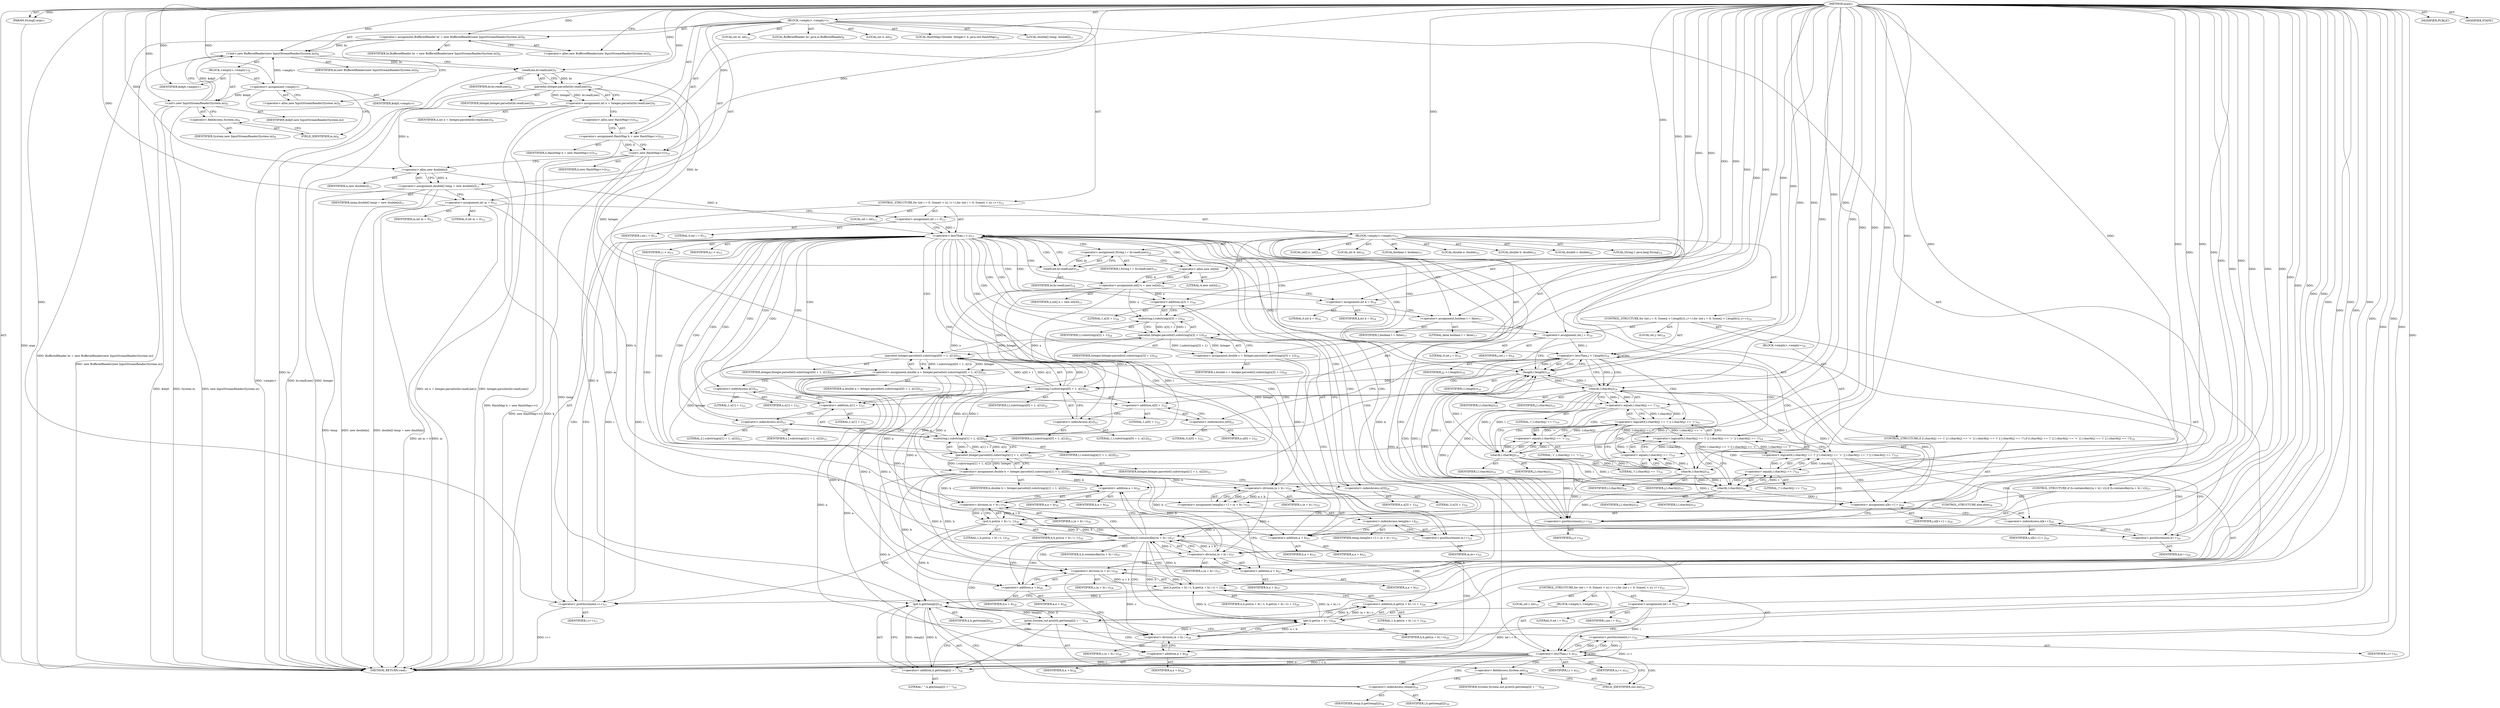 digraph "main" {  
"21" [label = <(METHOD,main)<SUB>7</SUB>> ]
"22" [label = <(PARAM,String[] args)<SUB>7</SUB>> ]
"23" [label = <(BLOCK,&lt;empty&gt;,&lt;empty&gt;)<SUB>7</SUB>> ]
"4" [label = <(LOCAL,BufferedReader br: java.io.BufferedReader)<SUB>8</SUB>> ]
"24" [label = <(&lt;operator&gt;.assignment,BufferedReader br = new BufferedReader(new InputStreamReader(System.in)))<SUB>8</SUB>> ]
"25" [label = <(IDENTIFIER,br,BufferedReader br = new BufferedReader(new InputStreamReader(System.in)))<SUB>8</SUB>> ]
"26" [label = <(&lt;operator&gt;.alloc,new BufferedReader(new InputStreamReader(System.in)))<SUB>8</SUB>> ]
"27" [label = <(&lt;init&gt;,new BufferedReader(new InputStreamReader(System.in)))<SUB>8</SUB>> ]
"3" [label = <(IDENTIFIER,br,new BufferedReader(new InputStreamReader(System.in)))<SUB>8</SUB>> ]
"28" [label = <(BLOCK,&lt;empty&gt;,&lt;empty&gt;)<SUB>8</SUB>> ]
"29" [label = <(&lt;operator&gt;.assignment,&lt;empty&gt;)> ]
"30" [label = <(IDENTIFIER,$obj0,&lt;empty&gt;)> ]
"31" [label = <(&lt;operator&gt;.alloc,new InputStreamReader(System.in))<SUB>8</SUB>> ]
"32" [label = <(&lt;init&gt;,new InputStreamReader(System.in))<SUB>8</SUB>> ]
"33" [label = <(IDENTIFIER,$obj0,new InputStreamReader(System.in))> ]
"34" [label = <(&lt;operator&gt;.fieldAccess,System.in)<SUB>8</SUB>> ]
"35" [label = <(IDENTIFIER,System,new InputStreamReader(System.in))<SUB>8</SUB>> ]
"36" [label = <(FIELD_IDENTIFIER,in,in)<SUB>8</SUB>> ]
"37" [label = <(IDENTIFIER,$obj0,&lt;empty&gt;)> ]
"38" [label = <(LOCAL,int n: int)<SUB>9</SUB>> ]
"39" [label = <(&lt;operator&gt;.assignment,int n = Integer.parseInt(br.readLine()))<SUB>9</SUB>> ]
"40" [label = <(IDENTIFIER,n,int n = Integer.parseInt(br.readLine()))<SUB>9</SUB>> ]
"41" [label = <(parseInt,Integer.parseInt(br.readLine()))<SUB>9</SUB>> ]
"42" [label = <(IDENTIFIER,Integer,Integer.parseInt(br.readLine()))<SUB>9</SUB>> ]
"43" [label = <(readLine,br.readLine())<SUB>9</SUB>> ]
"44" [label = <(IDENTIFIER,br,br.readLine())<SUB>9</SUB>> ]
"6" [label = <(LOCAL,HashMap&lt;Double, Integer&gt; h: java.util.HashMap)<SUB>10</SUB>> ]
"45" [label = <(&lt;operator&gt;.assignment,HashMap h = new HashMap&lt;&gt;())<SUB>10</SUB>> ]
"46" [label = <(IDENTIFIER,h,HashMap h = new HashMap&lt;&gt;())<SUB>10</SUB>> ]
"47" [label = <(&lt;operator&gt;.alloc,new HashMap&lt;&gt;())<SUB>10</SUB>> ]
"48" [label = <(&lt;init&gt;,new HashMap&lt;&gt;())<SUB>10</SUB>> ]
"5" [label = <(IDENTIFIER,h,new HashMap&lt;&gt;())<SUB>10</SUB>> ]
"49" [label = <(LOCAL,double[] temp: double[])<SUB>11</SUB>> ]
"50" [label = <(&lt;operator&gt;.assignment,double[] temp = new double[n])<SUB>11</SUB>> ]
"51" [label = <(IDENTIFIER,temp,double[] temp = new double[n])<SUB>11</SUB>> ]
"52" [label = <(&lt;operator&gt;.alloc,new double[n])> ]
"53" [label = <(IDENTIFIER,n,new double[n])<SUB>11</SUB>> ]
"54" [label = <(LOCAL,int m: int)<SUB>12</SUB>> ]
"55" [label = <(&lt;operator&gt;.assignment,int m = 0)<SUB>12</SUB>> ]
"56" [label = <(IDENTIFIER,m,int m = 0)<SUB>12</SUB>> ]
"57" [label = <(LITERAL,0,int m = 0)<SUB>12</SUB>> ]
"58" [label = <(CONTROL_STRUCTURE,for (int i = 0; Some(i &lt; n); i++),for (int i = 0; Some(i &lt; n); i++))<SUB>13</SUB>> ]
"59" [label = <(LOCAL,int i: int)<SUB>13</SUB>> ]
"60" [label = <(&lt;operator&gt;.assignment,int i = 0)<SUB>13</SUB>> ]
"61" [label = <(IDENTIFIER,i,int i = 0)<SUB>13</SUB>> ]
"62" [label = <(LITERAL,0,int i = 0)<SUB>13</SUB>> ]
"63" [label = <(&lt;operator&gt;.lessThan,i &lt; n)<SUB>13</SUB>> ]
"64" [label = <(IDENTIFIER,i,i &lt; n)<SUB>13</SUB>> ]
"65" [label = <(IDENTIFIER,n,i &lt; n)<SUB>13</SUB>> ]
"66" [label = <(&lt;operator&gt;.postIncrement,i++)<SUB>13</SUB>> ]
"67" [label = <(IDENTIFIER,i,i++)<SUB>13</SUB>> ]
"68" [label = <(BLOCK,&lt;empty&gt;,&lt;empty&gt;)<SUB>13</SUB>> ]
"69" [label = <(LOCAL,String l: java.lang.String)<SUB>14</SUB>> ]
"70" [label = <(&lt;operator&gt;.assignment,String l = br.readLine())<SUB>14</SUB>> ]
"71" [label = <(IDENTIFIER,l,String l = br.readLine())<SUB>14</SUB>> ]
"72" [label = <(readLine,br.readLine())<SUB>14</SUB>> ]
"73" [label = <(IDENTIFIER,br,br.readLine())<SUB>14</SUB>> ]
"74" [label = <(LOCAL,int[] x: int[])<SUB>15</SUB>> ]
"75" [label = <(&lt;operator&gt;.assignment,int[] x = new int[4])<SUB>15</SUB>> ]
"76" [label = <(IDENTIFIER,x,int[] x = new int[4])<SUB>15</SUB>> ]
"77" [label = <(&lt;operator&gt;.alloc,new int[4])> ]
"78" [label = <(LITERAL,4,new int[4])<SUB>15</SUB>> ]
"79" [label = <(LOCAL,int k: int)<SUB>16</SUB>> ]
"80" [label = <(&lt;operator&gt;.assignment,int k = 0)<SUB>16</SUB>> ]
"81" [label = <(IDENTIFIER,k,int k = 0)<SUB>16</SUB>> ]
"82" [label = <(LITERAL,0,int k = 0)<SUB>16</SUB>> ]
"83" [label = <(LOCAL,boolean t: boolean)<SUB>17</SUB>> ]
"84" [label = <(&lt;operator&gt;.assignment,boolean t = false)<SUB>17</SUB>> ]
"85" [label = <(IDENTIFIER,t,boolean t = false)<SUB>17</SUB>> ]
"86" [label = <(LITERAL,false,boolean t = false)<SUB>17</SUB>> ]
"87" [label = <(CONTROL_STRUCTURE,for (int j = 0; Some(j &lt; l.length()); j++),for (int j = 0; Some(j &lt; l.length()); j++))<SUB>18</SUB>> ]
"88" [label = <(LOCAL,int j: int)<SUB>18</SUB>> ]
"89" [label = <(&lt;operator&gt;.assignment,int j = 0)<SUB>18</SUB>> ]
"90" [label = <(IDENTIFIER,j,int j = 0)<SUB>18</SUB>> ]
"91" [label = <(LITERAL,0,int j = 0)<SUB>18</SUB>> ]
"92" [label = <(&lt;operator&gt;.lessThan,j &lt; l.length())<SUB>18</SUB>> ]
"93" [label = <(IDENTIFIER,j,j &lt; l.length())<SUB>18</SUB>> ]
"94" [label = <(length,l.length())<SUB>18</SUB>> ]
"95" [label = <(IDENTIFIER,l,l.length())<SUB>18</SUB>> ]
"96" [label = <(&lt;operator&gt;.postIncrement,j++)<SUB>18</SUB>> ]
"97" [label = <(IDENTIFIER,j,j++)<SUB>18</SUB>> ]
"98" [label = <(BLOCK,&lt;empty&gt;,&lt;empty&gt;)<SUB>18</SUB>> ]
"99" [label = <(CONTROL_STRUCTURE,if (l.charAt(j) == '(' || l.charAt(j) == '+' || l.charAt(j) == ')' || l.charAt(j) == '/'),if (l.charAt(j) == '(' || l.charAt(j) == '+' || l.charAt(j) == ')' || l.charAt(j) == '/'))<SUB>19</SUB>> ]
"100" [label = <(&lt;operator&gt;.logicalOr,l.charAt(j) == '(' || l.charAt(j) == '+' || l.charAt(j) == ')' || l.charAt(j) == '/')<SUB>19</SUB>> ]
"101" [label = <(&lt;operator&gt;.logicalOr,l.charAt(j) == '(' || l.charAt(j) == '+' || l.charAt(j) == ')')<SUB>19</SUB>> ]
"102" [label = <(&lt;operator&gt;.logicalOr,l.charAt(j) == '(' || l.charAt(j) == '+')<SUB>19</SUB>> ]
"103" [label = <(&lt;operator&gt;.equals,l.charAt(j) == '(')<SUB>19</SUB>> ]
"104" [label = <(charAt,l.charAt(j))<SUB>19</SUB>> ]
"105" [label = <(IDENTIFIER,l,l.charAt(j))<SUB>19</SUB>> ]
"106" [label = <(IDENTIFIER,j,l.charAt(j))<SUB>19</SUB>> ]
"107" [label = <(LITERAL,'(',l.charAt(j) == '(')<SUB>19</SUB>> ]
"108" [label = <(&lt;operator&gt;.equals,l.charAt(j) == '+')<SUB>19</SUB>> ]
"109" [label = <(charAt,l.charAt(j))<SUB>19</SUB>> ]
"110" [label = <(IDENTIFIER,l,l.charAt(j))<SUB>19</SUB>> ]
"111" [label = <(IDENTIFIER,j,l.charAt(j))<SUB>19</SUB>> ]
"112" [label = <(LITERAL,'+',l.charAt(j) == '+')<SUB>19</SUB>> ]
"113" [label = <(&lt;operator&gt;.equals,l.charAt(j) == ')')<SUB>19</SUB>> ]
"114" [label = <(charAt,l.charAt(j))<SUB>19</SUB>> ]
"115" [label = <(IDENTIFIER,l,l.charAt(j))<SUB>19</SUB>> ]
"116" [label = <(IDENTIFIER,j,l.charAt(j))<SUB>19</SUB>> ]
"117" [label = <(LITERAL,')',l.charAt(j) == ')')<SUB>19</SUB>> ]
"118" [label = <(&lt;operator&gt;.equals,l.charAt(j) == '/')<SUB>19</SUB>> ]
"119" [label = <(charAt,l.charAt(j))<SUB>19</SUB>> ]
"120" [label = <(IDENTIFIER,l,l.charAt(j))<SUB>19</SUB>> ]
"121" [label = <(IDENTIFIER,j,l.charAt(j))<SUB>19</SUB>> ]
"122" [label = <(LITERAL,'/',l.charAt(j) == '/')<SUB>19</SUB>> ]
"123" [label = <(&lt;operator&gt;.assignment,x[k++] = j)<SUB>20</SUB>> ]
"124" [label = <(&lt;operator&gt;.indexAccess,x[k++])<SUB>20</SUB>> ]
"125" [label = <(IDENTIFIER,x,x[k++] = j)<SUB>20</SUB>> ]
"126" [label = <(&lt;operator&gt;.postIncrement,k++)<SUB>20</SUB>> ]
"127" [label = <(IDENTIFIER,k,k++)<SUB>20</SUB>> ]
"128" [label = <(IDENTIFIER,j,x[k++] = j)<SUB>20</SUB>> ]
"129" [label = <(LOCAL,double a: double)<SUB>22</SUB>> ]
"130" [label = <(&lt;operator&gt;.assignment,double a = Integer.parseInt(l.substring(x[0] + 1, x[1])))<SUB>22</SUB>> ]
"131" [label = <(IDENTIFIER,a,double a = Integer.parseInt(l.substring(x[0] + 1, x[1])))<SUB>22</SUB>> ]
"132" [label = <(parseInt,Integer.parseInt(l.substring(x[0] + 1, x[1])))<SUB>22</SUB>> ]
"133" [label = <(IDENTIFIER,Integer,Integer.parseInt(l.substring(x[0] + 1, x[1])))<SUB>22</SUB>> ]
"134" [label = <(substring,l.substring(x[0] + 1, x[1]))<SUB>22</SUB>> ]
"135" [label = <(IDENTIFIER,l,l.substring(x[0] + 1, x[1]))<SUB>22</SUB>> ]
"136" [label = <(&lt;operator&gt;.addition,x[0] + 1)<SUB>22</SUB>> ]
"137" [label = <(&lt;operator&gt;.indexAccess,x[0])<SUB>22</SUB>> ]
"138" [label = <(IDENTIFIER,x,x[0] + 1)<SUB>22</SUB>> ]
"139" [label = <(LITERAL,0,x[0] + 1)<SUB>22</SUB>> ]
"140" [label = <(LITERAL,1,x[0] + 1)<SUB>22</SUB>> ]
"141" [label = <(&lt;operator&gt;.indexAccess,x[1])<SUB>22</SUB>> ]
"142" [label = <(IDENTIFIER,x,l.substring(x[0] + 1, x[1]))<SUB>22</SUB>> ]
"143" [label = <(LITERAL,1,l.substring(x[0] + 1, x[1]))<SUB>22</SUB>> ]
"144" [label = <(LOCAL,double b: double)<SUB>23</SUB>> ]
"145" [label = <(&lt;operator&gt;.assignment,double b = Integer.parseInt(l.substring(x[1] + 1, x[2])))<SUB>23</SUB>> ]
"146" [label = <(IDENTIFIER,b,double b = Integer.parseInt(l.substring(x[1] + 1, x[2])))<SUB>23</SUB>> ]
"147" [label = <(parseInt,Integer.parseInt(l.substring(x[1] + 1, x[2])))<SUB>23</SUB>> ]
"148" [label = <(IDENTIFIER,Integer,Integer.parseInt(l.substring(x[1] + 1, x[2])))<SUB>23</SUB>> ]
"149" [label = <(substring,l.substring(x[1] + 1, x[2]))<SUB>23</SUB>> ]
"150" [label = <(IDENTIFIER,l,l.substring(x[1] + 1, x[2]))<SUB>23</SUB>> ]
"151" [label = <(&lt;operator&gt;.addition,x[1] + 1)<SUB>23</SUB>> ]
"152" [label = <(&lt;operator&gt;.indexAccess,x[1])<SUB>23</SUB>> ]
"153" [label = <(IDENTIFIER,x,x[1] + 1)<SUB>23</SUB>> ]
"154" [label = <(LITERAL,1,x[1] + 1)<SUB>23</SUB>> ]
"155" [label = <(LITERAL,1,x[1] + 1)<SUB>23</SUB>> ]
"156" [label = <(&lt;operator&gt;.indexAccess,x[2])<SUB>23</SUB>> ]
"157" [label = <(IDENTIFIER,x,l.substring(x[1] + 1, x[2]))<SUB>23</SUB>> ]
"158" [label = <(LITERAL,2,l.substring(x[1] + 1, x[2]))<SUB>23</SUB>> ]
"159" [label = <(LOCAL,double c: double)<SUB>24</SUB>> ]
"160" [label = <(&lt;operator&gt;.assignment,double c = Integer.parseInt(l.substring(x[3] + 1)))<SUB>24</SUB>> ]
"161" [label = <(IDENTIFIER,c,double c = Integer.parseInt(l.substring(x[3] + 1)))<SUB>24</SUB>> ]
"162" [label = <(parseInt,Integer.parseInt(l.substring(x[3] + 1)))<SUB>24</SUB>> ]
"163" [label = <(IDENTIFIER,Integer,Integer.parseInt(l.substring(x[3] + 1)))<SUB>24</SUB>> ]
"164" [label = <(substring,l.substring(x[3] + 1))<SUB>24</SUB>> ]
"165" [label = <(IDENTIFIER,l,l.substring(x[3] + 1))<SUB>24</SUB>> ]
"166" [label = <(&lt;operator&gt;.addition,x[3] + 1)<SUB>24</SUB>> ]
"167" [label = <(&lt;operator&gt;.indexAccess,x[3])<SUB>24</SUB>> ]
"168" [label = <(IDENTIFIER,x,x[3] + 1)<SUB>24</SUB>> ]
"169" [label = <(LITERAL,3,x[3] + 1)<SUB>24</SUB>> ]
"170" [label = <(LITERAL,1,x[3] + 1)<SUB>24</SUB>> ]
"171" [label = <(&lt;operator&gt;.assignment,temp[m++] = (a + b) / c)<SUB>25</SUB>> ]
"172" [label = <(&lt;operator&gt;.indexAccess,temp[m++])<SUB>25</SUB>> ]
"173" [label = <(IDENTIFIER,temp,temp[m++] = (a + b) / c)<SUB>25</SUB>> ]
"174" [label = <(&lt;operator&gt;.postIncrement,m++)<SUB>25</SUB>> ]
"175" [label = <(IDENTIFIER,m,m++)<SUB>25</SUB>> ]
"176" [label = <(&lt;operator&gt;.division,(a + b) / c)<SUB>25</SUB>> ]
"177" [label = <(&lt;operator&gt;.addition,a + b)<SUB>25</SUB>> ]
"178" [label = <(IDENTIFIER,a,a + b)<SUB>25</SUB>> ]
"179" [label = <(IDENTIFIER,b,a + b)<SUB>25</SUB>> ]
"180" [label = <(IDENTIFIER,c,(a + b) / c)<SUB>25</SUB>> ]
"181" [label = <(CONTROL_STRUCTURE,if (h.containsKey((a + b) / c)),if (h.containsKey((a + b) / c)))<SUB>27</SUB>> ]
"182" [label = <(containsKey,h.containsKey((a + b) / c))<SUB>27</SUB>> ]
"183" [label = <(IDENTIFIER,h,h.containsKey((a + b) / c))<SUB>27</SUB>> ]
"184" [label = <(&lt;operator&gt;.division,(a + b) / c)<SUB>27</SUB>> ]
"185" [label = <(&lt;operator&gt;.addition,a + b)<SUB>27</SUB>> ]
"186" [label = <(IDENTIFIER,a,a + b)<SUB>27</SUB>> ]
"187" [label = <(IDENTIFIER,b,a + b)<SUB>27</SUB>> ]
"188" [label = <(IDENTIFIER,c,(a + b) / c)<SUB>27</SUB>> ]
"189" [label = <(put,h.put((a + b) / c, h.get((a + b) / c) + 1))<SUB>28</SUB>> ]
"190" [label = <(IDENTIFIER,h,h.put((a + b) / c, h.get((a + b) / c) + 1))<SUB>28</SUB>> ]
"191" [label = <(&lt;operator&gt;.division,(a + b) / c)<SUB>28</SUB>> ]
"192" [label = <(&lt;operator&gt;.addition,a + b)<SUB>28</SUB>> ]
"193" [label = <(IDENTIFIER,a,a + b)<SUB>28</SUB>> ]
"194" [label = <(IDENTIFIER,b,a + b)<SUB>28</SUB>> ]
"195" [label = <(IDENTIFIER,c,(a + b) / c)<SUB>28</SUB>> ]
"196" [label = <(&lt;operator&gt;.addition,h.get((a + b) / c) + 1)<SUB>28</SUB>> ]
"197" [label = <(get,h.get((a + b) / c))<SUB>28</SUB>> ]
"198" [label = <(IDENTIFIER,h,h.get((a + b) / c))<SUB>28</SUB>> ]
"199" [label = <(&lt;operator&gt;.division,(a + b) / c)<SUB>28</SUB>> ]
"200" [label = <(&lt;operator&gt;.addition,a + b)<SUB>28</SUB>> ]
"201" [label = <(IDENTIFIER,a,a + b)<SUB>28</SUB>> ]
"202" [label = <(IDENTIFIER,b,a + b)<SUB>28</SUB>> ]
"203" [label = <(IDENTIFIER,c,(a + b) / c)<SUB>28</SUB>> ]
"204" [label = <(LITERAL,1,h.get((a + b) / c) + 1)<SUB>28</SUB>> ]
"205" [label = <(CONTROL_STRUCTURE,else,else)<SUB>30</SUB>> ]
"206" [label = <(put,h.put((a + b) / c, 1))<SUB>30</SUB>> ]
"207" [label = <(IDENTIFIER,h,h.put((a + b) / c, 1))<SUB>30</SUB>> ]
"208" [label = <(&lt;operator&gt;.division,(a + b) / c)<SUB>30</SUB>> ]
"209" [label = <(&lt;operator&gt;.addition,a + b)<SUB>30</SUB>> ]
"210" [label = <(IDENTIFIER,a,a + b)<SUB>30</SUB>> ]
"211" [label = <(IDENTIFIER,b,a + b)<SUB>30</SUB>> ]
"212" [label = <(IDENTIFIER,c,(a + b) / c)<SUB>30</SUB>> ]
"213" [label = <(LITERAL,1,h.put((a + b) / c, 1))<SUB>30</SUB>> ]
"214" [label = <(CONTROL_STRUCTURE,for (int i = 0; Some(i &lt; n); i++),for (int i = 0; Some(i &lt; n); i++))<SUB>33</SUB>> ]
"215" [label = <(LOCAL,int i: int)<SUB>33</SUB>> ]
"216" [label = <(&lt;operator&gt;.assignment,int i = 0)<SUB>33</SUB>> ]
"217" [label = <(IDENTIFIER,i,int i = 0)<SUB>33</SUB>> ]
"218" [label = <(LITERAL,0,int i = 0)<SUB>33</SUB>> ]
"219" [label = <(&lt;operator&gt;.lessThan,i &lt; n)<SUB>33</SUB>> ]
"220" [label = <(IDENTIFIER,i,i &lt; n)<SUB>33</SUB>> ]
"221" [label = <(IDENTIFIER,n,i &lt; n)<SUB>33</SUB>> ]
"222" [label = <(&lt;operator&gt;.postIncrement,i++)<SUB>33</SUB>> ]
"223" [label = <(IDENTIFIER,i,i++)<SUB>33</SUB>> ]
"224" [label = <(BLOCK,&lt;empty&gt;,&lt;empty&gt;)<SUB>33</SUB>> ]
"225" [label = <(print,System.out.print(h.get(temp[i]) + &quot; &quot;))<SUB>34</SUB>> ]
"226" [label = <(&lt;operator&gt;.fieldAccess,System.out)<SUB>34</SUB>> ]
"227" [label = <(IDENTIFIER,System,System.out.print(h.get(temp[i]) + &quot; &quot;))<SUB>34</SUB>> ]
"228" [label = <(FIELD_IDENTIFIER,out,out)<SUB>34</SUB>> ]
"229" [label = <(&lt;operator&gt;.addition,h.get(temp[i]) + &quot; &quot;)<SUB>34</SUB>> ]
"230" [label = <(get,h.get(temp[i]))<SUB>34</SUB>> ]
"231" [label = <(IDENTIFIER,h,h.get(temp[i]))<SUB>34</SUB>> ]
"232" [label = <(&lt;operator&gt;.indexAccess,temp[i])<SUB>34</SUB>> ]
"233" [label = <(IDENTIFIER,temp,h.get(temp[i]))<SUB>34</SUB>> ]
"234" [label = <(IDENTIFIER,i,h.get(temp[i]))<SUB>34</SUB>> ]
"235" [label = <(LITERAL,&quot; &quot;,h.get(temp[i]) + &quot; &quot;)<SUB>34</SUB>> ]
"236" [label = <(MODIFIER,PUBLIC)> ]
"237" [label = <(MODIFIER,STATIC)> ]
"238" [label = <(METHOD_RETURN,void)<SUB>7</SUB>> ]
  "21" -> "22"  [ label = "AST: "] 
  "21" -> "23"  [ label = "AST: "] 
  "21" -> "236"  [ label = "AST: "] 
  "21" -> "237"  [ label = "AST: "] 
  "21" -> "238"  [ label = "AST: "] 
  "23" -> "4"  [ label = "AST: "] 
  "23" -> "24"  [ label = "AST: "] 
  "23" -> "27"  [ label = "AST: "] 
  "23" -> "38"  [ label = "AST: "] 
  "23" -> "39"  [ label = "AST: "] 
  "23" -> "6"  [ label = "AST: "] 
  "23" -> "45"  [ label = "AST: "] 
  "23" -> "48"  [ label = "AST: "] 
  "23" -> "49"  [ label = "AST: "] 
  "23" -> "50"  [ label = "AST: "] 
  "23" -> "54"  [ label = "AST: "] 
  "23" -> "55"  [ label = "AST: "] 
  "23" -> "58"  [ label = "AST: "] 
  "23" -> "214"  [ label = "AST: "] 
  "24" -> "25"  [ label = "AST: "] 
  "24" -> "26"  [ label = "AST: "] 
  "27" -> "3"  [ label = "AST: "] 
  "27" -> "28"  [ label = "AST: "] 
  "28" -> "29"  [ label = "AST: "] 
  "28" -> "32"  [ label = "AST: "] 
  "28" -> "37"  [ label = "AST: "] 
  "29" -> "30"  [ label = "AST: "] 
  "29" -> "31"  [ label = "AST: "] 
  "32" -> "33"  [ label = "AST: "] 
  "32" -> "34"  [ label = "AST: "] 
  "34" -> "35"  [ label = "AST: "] 
  "34" -> "36"  [ label = "AST: "] 
  "39" -> "40"  [ label = "AST: "] 
  "39" -> "41"  [ label = "AST: "] 
  "41" -> "42"  [ label = "AST: "] 
  "41" -> "43"  [ label = "AST: "] 
  "43" -> "44"  [ label = "AST: "] 
  "45" -> "46"  [ label = "AST: "] 
  "45" -> "47"  [ label = "AST: "] 
  "48" -> "5"  [ label = "AST: "] 
  "50" -> "51"  [ label = "AST: "] 
  "50" -> "52"  [ label = "AST: "] 
  "52" -> "53"  [ label = "AST: "] 
  "55" -> "56"  [ label = "AST: "] 
  "55" -> "57"  [ label = "AST: "] 
  "58" -> "59"  [ label = "AST: "] 
  "58" -> "60"  [ label = "AST: "] 
  "58" -> "63"  [ label = "AST: "] 
  "58" -> "66"  [ label = "AST: "] 
  "58" -> "68"  [ label = "AST: "] 
  "60" -> "61"  [ label = "AST: "] 
  "60" -> "62"  [ label = "AST: "] 
  "63" -> "64"  [ label = "AST: "] 
  "63" -> "65"  [ label = "AST: "] 
  "66" -> "67"  [ label = "AST: "] 
  "68" -> "69"  [ label = "AST: "] 
  "68" -> "70"  [ label = "AST: "] 
  "68" -> "74"  [ label = "AST: "] 
  "68" -> "75"  [ label = "AST: "] 
  "68" -> "79"  [ label = "AST: "] 
  "68" -> "80"  [ label = "AST: "] 
  "68" -> "83"  [ label = "AST: "] 
  "68" -> "84"  [ label = "AST: "] 
  "68" -> "87"  [ label = "AST: "] 
  "68" -> "129"  [ label = "AST: "] 
  "68" -> "130"  [ label = "AST: "] 
  "68" -> "144"  [ label = "AST: "] 
  "68" -> "145"  [ label = "AST: "] 
  "68" -> "159"  [ label = "AST: "] 
  "68" -> "160"  [ label = "AST: "] 
  "68" -> "171"  [ label = "AST: "] 
  "68" -> "181"  [ label = "AST: "] 
  "70" -> "71"  [ label = "AST: "] 
  "70" -> "72"  [ label = "AST: "] 
  "72" -> "73"  [ label = "AST: "] 
  "75" -> "76"  [ label = "AST: "] 
  "75" -> "77"  [ label = "AST: "] 
  "77" -> "78"  [ label = "AST: "] 
  "80" -> "81"  [ label = "AST: "] 
  "80" -> "82"  [ label = "AST: "] 
  "84" -> "85"  [ label = "AST: "] 
  "84" -> "86"  [ label = "AST: "] 
  "87" -> "88"  [ label = "AST: "] 
  "87" -> "89"  [ label = "AST: "] 
  "87" -> "92"  [ label = "AST: "] 
  "87" -> "96"  [ label = "AST: "] 
  "87" -> "98"  [ label = "AST: "] 
  "89" -> "90"  [ label = "AST: "] 
  "89" -> "91"  [ label = "AST: "] 
  "92" -> "93"  [ label = "AST: "] 
  "92" -> "94"  [ label = "AST: "] 
  "94" -> "95"  [ label = "AST: "] 
  "96" -> "97"  [ label = "AST: "] 
  "98" -> "99"  [ label = "AST: "] 
  "99" -> "100"  [ label = "AST: "] 
  "99" -> "123"  [ label = "AST: "] 
  "100" -> "101"  [ label = "AST: "] 
  "100" -> "118"  [ label = "AST: "] 
  "101" -> "102"  [ label = "AST: "] 
  "101" -> "113"  [ label = "AST: "] 
  "102" -> "103"  [ label = "AST: "] 
  "102" -> "108"  [ label = "AST: "] 
  "103" -> "104"  [ label = "AST: "] 
  "103" -> "107"  [ label = "AST: "] 
  "104" -> "105"  [ label = "AST: "] 
  "104" -> "106"  [ label = "AST: "] 
  "108" -> "109"  [ label = "AST: "] 
  "108" -> "112"  [ label = "AST: "] 
  "109" -> "110"  [ label = "AST: "] 
  "109" -> "111"  [ label = "AST: "] 
  "113" -> "114"  [ label = "AST: "] 
  "113" -> "117"  [ label = "AST: "] 
  "114" -> "115"  [ label = "AST: "] 
  "114" -> "116"  [ label = "AST: "] 
  "118" -> "119"  [ label = "AST: "] 
  "118" -> "122"  [ label = "AST: "] 
  "119" -> "120"  [ label = "AST: "] 
  "119" -> "121"  [ label = "AST: "] 
  "123" -> "124"  [ label = "AST: "] 
  "123" -> "128"  [ label = "AST: "] 
  "124" -> "125"  [ label = "AST: "] 
  "124" -> "126"  [ label = "AST: "] 
  "126" -> "127"  [ label = "AST: "] 
  "130" -> "131"  [ label = "AST: "] 
  "130" -> "132"  [ label = "AST: "] 
  "132" -> "133"  [ label = "AST: "] 
  "132" -> "134"  [ label = "AST: "] 
  "134" -> "135"  [ label = "AST: "] 
  "134" -> "136"  [ label = "AST: "] 
  "134" -> "141"  [ label = "AST: "] 
  "136" -> "137"  [ label = "AST: "] 
  "136" -> "140"  [ label = "AST: "] 
  "137" -> "138"  [ label = "AST: "] 
  "137" -> "139"  [ label = "AST: "] 
  "141" -> "142"  [ label = "AST: "] 
  "141" -> "143"  [ label = "AST: "] 
  "145" -> "146"  [ label = "AST: "] 
  "145" -> "147"  [ label = "AST: "] 
  "147" -> "148"  [ label = "AST: "] 
  "147" -> "149"  [ label = "AST: "] 
  "149" -> "150"  [ label = "AST: "] 
  "149" -> "151"  [ label = "AST: "] 
  "149" -> "156"  [ label = "AST: "] 
  "151" -> "152"  [ label = "AST: "] 
  "151" -> "155"  [ label = "AST: "] 
  "152" -> "153"  [ label = "AST: "] 
  "152" -> "154"  [ label = "AST: "] 
  "156" -> "157"  [ label = "AST: "] 
  "156" -> "158"  [ label = "AST: "] 
  "160" -> "161"  [ label = "AST: "] 
  "160" -> "162"  [ label = "AST: "] 
  "162" -> "163"  [ label = "AST: "] 
  "162" -> "164"  [ label = "AST: "] 
  "164" -> "165"  [ label = "AST: "] 
  "164" -> "166"  [ label = "AST: "] 
  "166" -> "167"  [ label = "AST: "] 
  "166" -> "170"  [ label = "AST: "] 
  "167" -> "168"  [ label = "AST: "] 
  "167" -> "169"  [ label = "AST: "] 
  "171" -> "172"  [ label = "AST: "] 
  "171" -> "176"  [ label = "AST: "] 
  "172" -> "173"  [ label = "AST: "] 
  "172" -> "174"  [ label = "AST: "] 
  "174" -> "175"  [ label = "AST: "] 
  "176" -> "177"  [ label = "AST: "] 
  "176" -> "180"  [ label = "AST: "] 
  "177" -> "178"  [ label = "AST: "] 
  "177" -> "179"  [ label = "AST: "] 
  "181" -> "182"  [ label = "AST: "] 
  "181" -> "189"  [ label = "AST: "] 
  "181" -> "205"  [ label = "AST: "] 
  "182" -> "183"  [ label = "AST: "] 
  "182" -> "184"  [ label = "AST: "] 
  "184" -> "185"  [ label = "AST: "] 
  "184" -> "188"  [ label = "AST: "] 
  "185" -> "186"  [ label = "AST: "] 
  "185" -> "187"  [ label = "AST: "] 
  "189" -> "190"  [ label = "AST: "] 
  "189" -> "191"  [ label = "AST: "] 
  "189" -> "196"  [ label = "AST: "] 
  "191" -> "192"  [ label = "AST: "] 
  "191" -> "195"  [ label = "AST: "] 
  "192" -> "193"  [ label = "AST: "] 
  "192" -> "194"  [ label = "AST: "] 
  "196" -> "197"  [ label = "AST: "] 
  "196" -> "204"  [ label = "AST: "] 
  "197" -> "198"  [ label = "AST: "] 
  "197" -> "199"  [ label = "AST: "] 
  "199" -> "200"  [ label = "AST: "] 
  "199" -> "203"  [ label = "AST: "] 
  "200" -> "201"  [ label = "AST: "] 
  "200" -> "202"  [ label = "AST: "] 
  "205" -> "206"  [ label = "AST: "] 
  "206" -> "207"  [ label = "AST: "] 
  "206" -> "208"  [ label = "AST: "] 
  "206" -> "213"  [ label = "AST: "] 
  "208" -> "209"  [ label = "AST: "] 
  "208" -> "212"  [ label = "AST: "] 
  "209" -> "210"  [ label = "AST: "] 
  "209" -> "211"  [ label = "AST: "] 
  "214" -> "215"  [ label = "AST: "] 
  "214" -> "216"  [ label = "AST: "] 
  "214" -> "219"  [ label = "AST: "] 
  "214" -> "222"  [ label = "AST: "] 
  "214" -> "224"  [ label = "AST: "] 
  "216" -> "217"  [ label = "AST: "] 
  "216" -> "218"  [ label = "AST: "] 
  "219" -> "220"  [ label = "AST: "] 
  "219" -> "221"  [ label = "AST: "] 
  "222" -> "223"  [ label = "AST: "] 
  "224" -> "225"  [ label = "AST: "] 
  "225" -> "226"  [ label = "AST: "] 
  "225" -> "229"  [ label = "AST: "] 
  "226" -> "227"  [ label = "AST: "] 
  "226" -> "228"  [ label = "AST: "] 
  "229" -> "230"  [ label = "AST: "] 
  "229" -> "235"  [ label = "AST: "] 
  "230" -> "231"  [ label = "AST: "] 
  "230" -> "232"  [ label = "AST: "] 
  "232" -> "233"  [ label = "AST: "] 
  "232" -> "234"  [ label = "AST: "] 
  "24" -> "31"  [ label = "CFG: "] 
  "27" -> "43"  [ label = "CFG: "] 
  "39" -> "47"  [ label = "CFG: "] 
  "45" -> "48"  [ label = "CFG: "] 
  "48" -> "52"  [ label = "CFG: "] 
  "50" -> "55"  [ label = "CFG: "] 
  "55" -> "60"  [ label = "CFG: "] 
  "26" -> "24"  [ label = "CFG: "] 
  "41" -> "39"  [ label = "CFG: "] 
  "47" -> "45"  [ label = "CFG: "] 
  "52" -> "50"  [ label = "CFG: "] 
  "60" -> "63"  [ label = "CFG: "] 
  "63" -> "72"  [ label = "CFG: "] 
  "63" -> "216"  [ label = "CFG: "] 
  "66" -> "63"  [ label = "CFG: "] 
  "216" -> "219"  [ label = "CFG: "] 
  "219" -> "238"  [ label = "CFG: "] 
  "219" -> "228"  [ label = "CFG: "] 
  "222" -> "219"  [ label = "CFG: "] 
  "29" -> "36"  [ label = "CFG: "] 
  "32" -> "27"  [ label = "CFG: "] 
  "43" -> "41"  [ label = "CFG: "] 
  "70" -> "77"  [ label = "CFG: "] 
  "75" -> "80"  [ label = "CFG: "] 
  "80" -> "84"  [ label = "CFG: "] 
  "84" -> "89"  [ label = "CFG: "] 
  "130" -> "152"  [ label = "CFG: "] 
  "145" -> "167"  [ label = "CFG: "] 
  "160" -> "174"  [ label = "CFG: "] 
  "171" -> "185"  [ label = "CFG: "] 
  "225" -> "222"  [ label = "CFG: "] 
  "31" -> "29"  [ label = "CFG: "] 
  "34" -> "32"  [ label = "CFG: "] 
  "72" -> "70"  [ label = "CFG: "] 
  "77" -> "75"  [ label = "CFG: "] 
  "89" -> "94"  [ label = "CFG: "] 
  "92" -> "104"  [ label = "CFG: "] 
  "92" -> "137"  [ label = "CFG: "] 
  "96" -> "94"  [ label = "CFG: "] 
  "132" -> "130"  [ label = "CFG: "] 
  "147" -> "145"  [ label = "CFG: "] 
  "162" -> "160"  [ label = "CFG: "] 
  "172" -> "177"  [ label = "CFG: "] 
  "176" -> "171"  [ label = "CFG: "] 
  "182" -> "192"  [ label = "CFG: "] 
  "182" -> "209"  [ label = "CFG: "] 
  "189" -> "66"  [ label = "CFG: "] 
  "226" -> "232"  [ label = "CFG: "] 
  "229" -> "225"  [ label = "CFG: "] 
  "36" -> "34"  [ label = "CFG: "] 
  "94" -> "92"  [ label = "CFG: "] 
  "134" -> "132"  [ label = "CFG: "] 
  "149" -> "147"  [ label = "CFG: "] 
  "164" -> "162"  [ label = "CFG: "] 
  "174" -> "172"  [ label = "CFG: "] 
  "177" -> "176"  [ label = "CFG: "] 
  "184" -> "182"  [ label = "CFG: "] 
  "191" -> "200"  [ label = "CFG: "] 
  "196" -> "189"  [ label = "CFG: "] 
  "206" -> "66"  [ label = "CFG: "] 
  "228" -> "226"  [ label = "CFG: "] 
  "230" -> "229"  [ label = "CFG: "] 
  "100" -> "126"  [ label = "CFG: "] 
  "100" -> "96"  [ label = "CFG: "] 
  "123" -> "96"  [ label = "CFG: "] 
  "136" -> "141"  [ label = "CFG: "] 
  "141" -> "134"  [ label = "CFG: "] 
  "151" -> "156"  [ label = "CFG: "] 
  "156" -> "149"  [ label = "CFG: "] 
  "166" -> "164"  [ label = "CFG: "] 
  "185" -> "184"  [ label = "CFG: "] 
  "192" -> "191"  [ label = "CFG: "] 
  "197" -> "196"  [ label = "CFG: "] 
  "208" -> "206"  [ label = "CFG: "] 
  "232" -> "230"  [ label = "CFG: "] 
  "101" -> "100"  [ label = "CFG: "] 
  "101" -> "119"  [ label = "CFG: "] 
  "118" -> "100"  [ label = "CFG: "] 
  "124" -> "123"  [ label = "CFG: "] 
  "137" -> "136"  [ label = "CFG: "] 
  "152" -> "151"  [ label = "CFG: "] 
  "167" -> "166"  [ label = "CFG: "] 
  "199" -> "197"  [ label = "CFG: "] 
  "209" -> "208"  [ label = "CFG: "] 
  "102" -> "101"  [ label = "CFG: "] 
  "102" -> "114"  [ label = "CFG: "] 
  "113" -> "101"  [ label = "CFG: "] 
  "119" -> "118"  [ label = "CFG: "] 
  "126" -> "124"  [ label = "CFG: "] 
  "200" -> "199"  [ label = "CFG: "] 
  "103" -> "102"  [ label = "CFG: "] 
  "103" -> "109"  [ label = "CFG: "] 
  "108" -> "102"  [ label = "CFG: "] 
  "114" -> "113"  [ label = "CFG: "] 
  "104" -> "103"  [ label = "CFG: "] 
  "109" -> "108"  [ label = "CFG: "] 
  "21" -> "26"  [ label = "CFG: "] 
  "22" -> "238"  [ label = "DDG: args"] 
  "24" -> "238"  [ label = "DDG: BufferedReader br = new BufferedReader(new InputStreamReader(System.in))"] 
  "29" -> "238"  [ label = "DDG: &lt;empty&gt;"] 
  "32" -> "238"  [ label = "DDG: $obj0"] 
  "32" -> "238"  [ label = "DDG: System.in"] 
  "32" -> "238"  [ label = "DDG: new InputStreamReader(System.in)"] 
  "27" -> "238"  [ label = "DDG: new BufferedReader(new InputStreamReader(System.in))"] 
  "41" -> "238"  [ label = "DDG: Integer"] 
  "43" -> "238"  [ label = "DDG: br"] 
  "41" -> "238"  [ label = "DDG: br.readLine()"] 
  "39" -> "238"  [ label = "DDG: Integer.parseInt(br.readLine())"] 
  "39" -> "238"  [ label = "DDG: int n = Integer.parseInt(br.readLine())"] 
  "45" -> "238"  [ label = "DDG: HashMap h = new HashMap&lt;&gt;()"] 
  "48" -> "238"  [ label = "DDG: h"] 
  "48" -> "238"  [ label = "DDG: new HashMap&lt;&gt;()"] 
  "50" -> "238"  [ label = "DDG: temp"] 
  "50" -> "238"  [ label = "DDG: new double[n]"] 
  "50" -> "238"  [ label = "DDG: double[] temp = new double[n]"] 
  "55" -> "238"  [ label = "DDG: m"] 
  "55" -> "238"  [ label = "DDG: int m = 0"] 
  "216" -> "238"  [ label = "DDG: int i = 0"] 
  "219" -> "238"  [ label = "DDG: i"] 
  "219" -> "238"  [ label = "DDG: n"] 
  "219" -> "238"  [ label = "DDG: i &lt; n"] 
  "222" -> "238"  [ label = "DDG: i++"] 
  "66" -> "238"  [ label = "DDG: i++"] 
  "21" -> "22"  [ label = "DDG: "] 
  "21" -> "24"  [ label = "DDG: "] 
  "41" -> "39"  [ label = "DDG: Integer"] 
  "41" -> "39"  [ label = "DDG: br.readLine()"] 
  "21" -> "45"  [ label = "DDG: "] 
  "52" -> "50"  [ label = "DDG: n"] 
  "21" -> "55"  [ label = "DDG: "] 
  "24" -> "27"  [ label = "DDG: br"] 
  "21" -> "27"  [ label = "DDG: "] 
  "29" -> "27"  [ label = "DDG: &lt;empty&gt;"] 
  "32" -> "27"  [ label = "DDG: $obj0"] 
  "45" -> "48"  [ label = "DDG: h"] 
  "21" -> "48"  [ label = "DDG: "] 
  "21" -> "60"  [ label = "DDG: "] 
  "21" -> "216"  [ label = "DDG: "] 
  "21" -> "29"  [ label = "DDG: "] 
  "21" -> "37"  [ label = "DDG: "] 
  "21" -> "41"  [ label = "DDG: "] 
  "43" -> "41"  [ label = "DDG: br"] 
  "39" -> "52"  [ label = "DDG: n"] 
  "21" -> "52"  [ label = "DDG: "] 
  "60" -> "63"  [ label = "DDG: i"] 
  "66" -> "63"  [ label = "DDG: i"] 
  "21" -> "63"  [ label = "DDG: "] 
  "52" -> "63"  [ label = "DDG: n"] 
  "63" -> "66"  [ label = "DDG: i"] 
  "21" -> "66"  [ label = "DDG: "] 
  "72" -> "70"  [ label = "DDG: br"] 
  "77" -> "75"  [ label = "DDG: 4"] 
  "21" -> "80"  [ label = "DDG: "] 
  "21" -> "84"  [ label = "DDG: "] 
  "132" -> "130"  [ label = "DDG: Integer"] 
  "132" -> "130"  [ label = "DDG: l.substring(x[0] + 1, x[1])"] 
  "147" -> "145"  [ label = "DDG: Integer"] 
  "147" -> "145"  [ label = "DDG: l.substring(x[1] + 1, x[2])"] 
  "162" -> "160"  [ label = "DDG: Integer"] 
  "162" -> "160"  [ label = "DDG: l.substring(x[3] + 1)"] 
  "176" -> "171"  [ label = "DDG: a + b"] 
  "176" -> "171"  [ label = "DDG: c"] 
  "216" -> "219"  [ label = "DDG: i"] 
  "222" -> "219"  [ label = "DDG: i"] 
  "21" -> "219"  [ label = "DDG: "] 
  "63" -> "219"  [ label = "DDG: n"] 
  "219" -> "222"  [ label = "DDG: i"] 
  "21" -> "222"  [ label = "DDG: "] 
  "29" -> "32"  [ label = "DDG: $obj0"] 
  "21" -> "32"  [ label = "DDG: "] 
  "27" -> "43"  [ label = "DDG: br"] 
  "21" -> "43"  [ label = "DDG: "] 
  "21" -> "89"  [ label = "DDG: "] 
  "230" -> "225"  [ label = "DDG: h"] 
  "230" -> "225"  [ label = "DDG: temp[i]"] 
  "21" -> "225"  [ label = "DDG: "] 
  "43" -> "72"  [ label = "DDG: br"] 
  "21" -> "72"  [ label = "DDG: "] 
  "21" -> "77"  [ label = "DDG: "] 
  "89" -> "92"  [ label = "DDG: j"] 
  "96" -> "92"  [ label = "DDG: j"] 
  "21" -> "92"  [ label = "DDG: "] 
  "94" -> "92"  [ label = "DDG: l"] 
  "104" -> "96"  [ label = "DDG: j"] 
  "109" -> "96"  [ label = "DDG: j"] 
  "114" -> "96"  [ label = "DDG: j"] 
  "119" -> "96"  [ label = "DDG: j"] 
  "21" -> "96"  [ label = "DDG: "] 
  "41" -> "132"  [ label = "DDG: Integer"] 
  "162" -> "132"  [ label = "DDG: Integer"] 
  "21" -> "132"  [ label = "DDG: "] 
  "134" -> "132"  [ label = "DDG: l"] 
  "134" -> "132"  [ label = "DDG: x[0] + 1"] 
  "134" -> "132"  [ label = "DDG: x[1]"] 
  "132" -> "147"  [ label = "DDG: Integer"] 
  "21" -> "147"  [ label = "DDG: "] 
  "149" -> "147"  [ label = "DDG: l"] 
  "149" -> "147"  [ label = "DDG: x[1] + 1"] 
  "149" -> "147"  [ label = "DDG: x[2]"] 
  "147" -> "162"  [ label = "DDG: Integer"] 
  "21" -> "162"  [ label = "DDG: "] 
  "164" -> "162"  [ label = "DDG: l"] 
  "164" -> "162"  [ label = "DDG: x[3] + 1"] 
  "130" -> "176"  [ label = "DDG: a"] 
  "21" -> "176"  [ label = "DDG: "] 
  "145" -> "176"  [ label = "DDG: b"] 
  "160" -> "176"  [ label = "DDG: c"] 
  "48" -> "182"  [ label = "DDG: h"] 
  "206" -> "182"  [ label = "DDG: h"] 
  "189" -> "182"  [ label = "DDG: h"] 
  "21" -> "182"  [ label = "DDG: "] 
  "184" -> "182"  [ label = "DDG: a + b"] 
  "184" -> "182"  [ label = "DDG: c"] 
  "197" -> "189"  [ label = "DDG: h"] 
  "21" -> "189"  [ label = "DDG: "] 
  "197" -> "189"  [ label = "DDG: (a + b) / c"] 
  "191" -> "189"  [ label = "DDG: a + b"] 
  "191" -> "189"  [ label = "DDG: c"] 
  "230" -> "229"  [ label = "DDG: h"] 
  "230" -> "229"  [ label = "DDG: temp[i]"] 
  "21" -> "229"  [ label = "DDG: "] 
  "70" -> "94"  [ label = "DDG: l"] 
  "104" -> "94"  [ label = "DDG: l"] 
  "109" -> "94"  [ label = "DDG: l"] 
  "114" -> "94"  [ label = "DDG: l"] 
  "119" -> "94"  [ label = "DDG: l"] 
  "21" -> "94"  [ label = "DDG: "] 
  "104" -> "123"  [ label = "DDG: j"] 
  "109" -> "123"  [ label = "DDG: j"] 
  "114" -> "123"  [ label = "DDG: j"] 
  "119" -> "123"  [ label = "DDG: j"] 
  "21" -> "123"  [ label = "DDG: "] 
  "94" -> "134"  [ label = "DDG: l"] 
  "21" -> "134"  [ label = "DDG: "] 
  "75" -> "134"  [ label = "DDG: x"] 
  "134" -> "149"  [ label = "DDG: l"] 
  "21" -> "149"  [ label = "DDG: "] 
  "75" -> "149"  [ label = "DDG: x"] 
  "134" -> "149"  [ label = "DDG: x[1]"] 
  "149" -> "164"  [ label = "DDG: l"] 
  "21" -> "164"  [ label = "DDG: "] 
  "75" -> "164"  [ label = "DDG: x"] 
  "55" -> "174"  [ label = "DDG: m"] 
  "21" -> "174"  [ label = "DDG: "] 
  "130" -> "177"  [ label = "DDG: a"] 
  "21" -> "177"  [ label = "DDG: "] 
  "145" -> "177"  [ label = "DDG: b"] 
  "21" -> "184"  [ label = "DDG: "] 
  "130" -> "184"  [ label = "DDG: a"] 
  "145" -> "184"  [ label = "DDG: b"] 
  "176" -> "184"  [ label = "DDG: c"] 
  "21" -> "191"  [ label = "DDG: "] 
  "130" -> "191"  [ label = "DDG: a"] 
  "145" -> "191"  [ label = "DDG: b"] 
  "184" -> "191"  [ label = "DDG: c"] 
  "197" -> "196"  [ label = "DDG: h"] 
  "197" -> "196"  [ label = "DDG: (a + b) / c"] 
  "21" -> "196"  [ label = "DDG: "] 
  "182" -> "206"  [ label = "DDG: h"] 
  "21" -> "206"  [ label = "DDG: "] 
  "208" -> "206"  [ label = "DDG: a + b"] 
  "208" -> "206"  [ label = "DDG: c"] 
  "48" -> "230"  [ label = "DDG: h"] 
  "206" -> "230"  [ label = "DDG: h"] 
  "189" -> "230"  [ label = "DDG: h"] 
  "21" -> "230"  [ label = "DDG: "] 
  "50" -> "230"  [ label = "DDG: temp"] 
  "101" -> "100"  [ label = "DDG: l.charAt(j) == '(' || l.charAt(j) == '+'"] 
  "101" -> "100"  [ label = "DDG: l.charAt(j) == ')'"] 
  "118" -> "100"  [ label = "DDG: l.charAt(j)"] 
  "118" -> "100"  [ label = "DDG: '/'"] 
  "75" -> "136"  [ label = "DDG: x"] 
  "21" -> "136"  [ label = "DDG: "] 
  "75" -> "151"  [ label = "DDG: x"] 
  "134" -> "151"  [ label = "DDG: x[1]"] 
  "21" -> "151"  [ label = "DDG: "] 
  "75" -> "166"  [ label = "DDG: x"] 
  "21" -> "166"  [ label = "DDG: "] 
  "21" -> "185"  [ label = "DDG: "] 
  "130" -> "185"  [ label = "DDG: a"] 
  "145" -> "185"  [ label = "DDG: b"] 
  "21" -> "192"  [ label = "DDG: "] 
  "130" -> "192"  [ label = "DDG: a"] 
  "145" -> "192"  [ label = "DDG: b"] 
  "182" -> "197"  [ label = "DDG: h"] 
  "21" -> "197"  [ label = "DDG: "] 
  "199" -> "197"  [ label = "DDG: a + b"] 
  "199" -> "197"  [ label = "DDG: c"] 
  "21" -> "208"  [ label = "DDG: "] 
  "130" -> "208"  [ label = "DDG: a"] 
  "145" -> "208"  [ label = "DDG: b"] 
  "184" -> "208"  [ label = "DDG: c"] 
  "102" -> "101"  [ label = "DDG: l.charAt(j) == '('"] 
  "102" -> "101"  [ label = "DDG: l.charAt(j) == '+'"] 
  "113" -> "101"  [ label = "DDG: l.charAt(j)"] 
  "113" -> "101"  [ label = "DDG: ')'"] 
  "119" -> "118"  [ label = "DDG: l"] 
  "119" -> "118"  [ label = "DDG: j"] 
  "21" -> "118"  [ label = "DDG: "] 
  "21" -> "199"  [ label = "DDG: "] 
  "130" -> "199"  [ label = "DDG: a"] 
  "145" -> "199"  [ label = "DDG: b"] 
  "191" -> "199"  [ label = "DDG: c"] 
  "21" -> "209"  [ label = "DDG: "] 
  "130" -> "209"  [ label = "DDG: a"] 
  "145" -> "209"  [ label = "DDG: b"] 
  "103" -> "102"  [ label = "DDG: l.charAt(j)"] 
  "103" -> "102"  [ label = "DDG: '('"] 
  "108" -> "102"  [ label = "DDG: l.charAt(j)"] 
  "108" -> "102"  [ label = "DDG: '+'"] 
  "114" -> "113"  [ label = "DDG: l"] 
  "114" -> "113"  [ label = "DDG: j"] 
  "21" -> "113"  [ label = "DDG: "] 
  "104" -> "119"  [ label = "DDG: l"] 
  "109" -> "119"  [ label = "DDG: l"] 
  "114" -> "119"  [ label = "DDG: l"] 
  "21" -> "119"  [ label = "DDG: "] 
  "104" -> "119"  [ label = "DDG: j"] 
  "109" -> "119"  [ label = "DDG: j"] 
  "114" -> "119"  [ label = "DDG: j"] 
  "80" -> "126"  [ label = "DDG: k"] 
  "21" -> "126"  [ label = "DDG: "] 
  "21" -> "200"  [ label = "DDG: "] 
  "130" -> "200"  [ label = "DDG: a"] 
  "145" -> "200"  [ label = "DDG: b"] 
  "104" -> "103"  [ label = "DDG: l"] 
  "104" -> "103"  [ label = "DDG: j"] 
  "21" -> "103"  [ label = "DDG: "] 
  "109" -> "108"  [ label = "DDG: l"] 
  "109" -> "108"  [ label = "DDG: j"] 
  "21" -> "108"  [ label = "DDG: "] 
  "104" -> "114"  [ label = "DDG: l"] 
  "109" -> "114"  [ label = "DDG: l"] 
  "21" -> "114"  [ label = "DDG: "] 
  "104" -> "114"  [ label = "DDG: j"] 
  "109" -> "114"  [ label = "DDG: j"] 
  "94" -> "104"  [ label = "DDG: l"] 
  "21" -> "104"  [ label = "DDG: "] 
  "92" -> "104"  [ label = "DDG: j"] 
  "104" -> "109"  [ label = "DDG: l"] 
  "21" -> "109"  [ label = "DDG: "] 
  "104" -> "109"  [ label = "DDG: j"] 
  "63" -> "94"  [ label = "CDG: "] 
  "63" -> "167"  [ label = "CDG: "] 
  "63" -> "77"  [ label = "CDG: "] 
  "63" -> "136"  [ label = "CDG: "] 
  "63" -> "75"  [ label = "CDG: "] 
  "63" -> "145"  [ label = "CDG: "] 
  "63" -> "84"  [ label = "CDG: "] 
  "63" -> "149"  [ label = "CDG: "] 
  "63" -> "132"  [ label = "CDG: "] 
  "63" -> "185"  [ label = "CDG: "] 
  "63" -> "151"  [ label = "CDG: "] 
  "63" -> "92"  [ label = "CDG: "] 
  "63" -> "162"  [ label = "CDG: "] 
  "63" -> "134"  [ label = "CDG: "] 
  "63" -> "184"  [ label = "CDG: "] 
  "63" -> "137"  [ label = "CDG: "] 
  "63" -> "80"  [ label = "CDG: "] 
  "63" -> "152"  [ label = "CDG: "] 
  "63" -> "130"  [ label = "CDG: "] 
  "63" -> "174"  [ label = "CDG: "] 
  "63" -> "182"  [ label = "CDG: "] 
  "63" -> "70"  [ label = "CDG: "] 
  "63" -> "164"  [ label = "CDG: "] 
  "63" -> "171"  [ label = "CDG: "] 
  "63" -> "160"  [ label = "CDG: "] 
  "63" -> "141"  [ label = "CDG: "] 
  "63" -> "89"  [ label = "CDG: "] 
  "63" -> "66"  [ label = "CDG: "] 
  "63" -> "166"  [ label = "CDG: "] 
  "63" -> "72"  [ label = "CDG: "] 
  "63" -> "176"  [ label = "CDG: "] 
  "63" -> "177"  [ label = "CDG: "] 
  "63" -> "147"  [ label = "CDG: "] 
  "63" -> "63"  [ label = "CDG: "] 
  "63" -> "156"  [ label = "CDG: "] 
  "63" -> "172"  [ label = "CDG: "] 
  "219" -> "230"  [ label = "CDG: "] 
  "219" -> "225"  [ label = "CDG: "] 
  "219" -> "232"  [ label = "CDG: "] 
  "219" -> "226"  [ label = "CDG: "] 
  "219" -> "228"  [ label = "CDG: "] 
  "219" -> "229"  [ label = "CDG: "] 
  "219" -> "222"  [ label = "CDG: "] 
  "219" -> "219"  [ label = "CDG: "] 
  "92" -> "94"  [ label = "CDG: "] 
  "92" -> "96"  [ label = "CDG: "] 
  "92" -> "102"  [ label = "CDG: "] 
  "92" -> "103"  [ label = "CDG: "] 
  "92" -> "104"  [ label = "CDG: "] 
  "92" -> "92"  [ label = "CDG: "] 
  "92" -> "101"  [ label = "CDG: "] 
  "92" -> "100"  [ label = "CDG: "] 
  "182" -> "192"  [ label = "CDG: "] 
  "182" -> "209"  [ label = "CDG: "] 
  "182" -> "196"  [ label = "CDG: "] 
  "182" -> "197"  [ label = "CDG: "] 
  "182" -> "189"  [ label = "CDG: "] 
  "182" -> "206"  [ label = "CDG: "] 
  "182" -> "191"  [ label = "CDG: "] 
  "182" -> "208"  [ label = "CDG: "] 
  "182" -> "200"  [ label = "CDG: "] 
  "182" -> "199"  [ label = "CDG: "] 
  "100" -> "123"  [ label = "CDG: "] 
  "100" -> "126"  [ label = "CDG: "] 
  "100" -> "124"  [ label = "CDG: "] 
  "101" -> "119"  [ label = "CDG: "] 
  "101" -> "118"  [ label = "CDG: "] 
  "102" -> "113"  [ label = "CDG: "] 
  "102" -> "114"  [ label = "CDG: "] 
  "103" -> "108"  [ label = "CDG: "] 
  "103" -> "109"  [ label = "CDG: "] 
}
